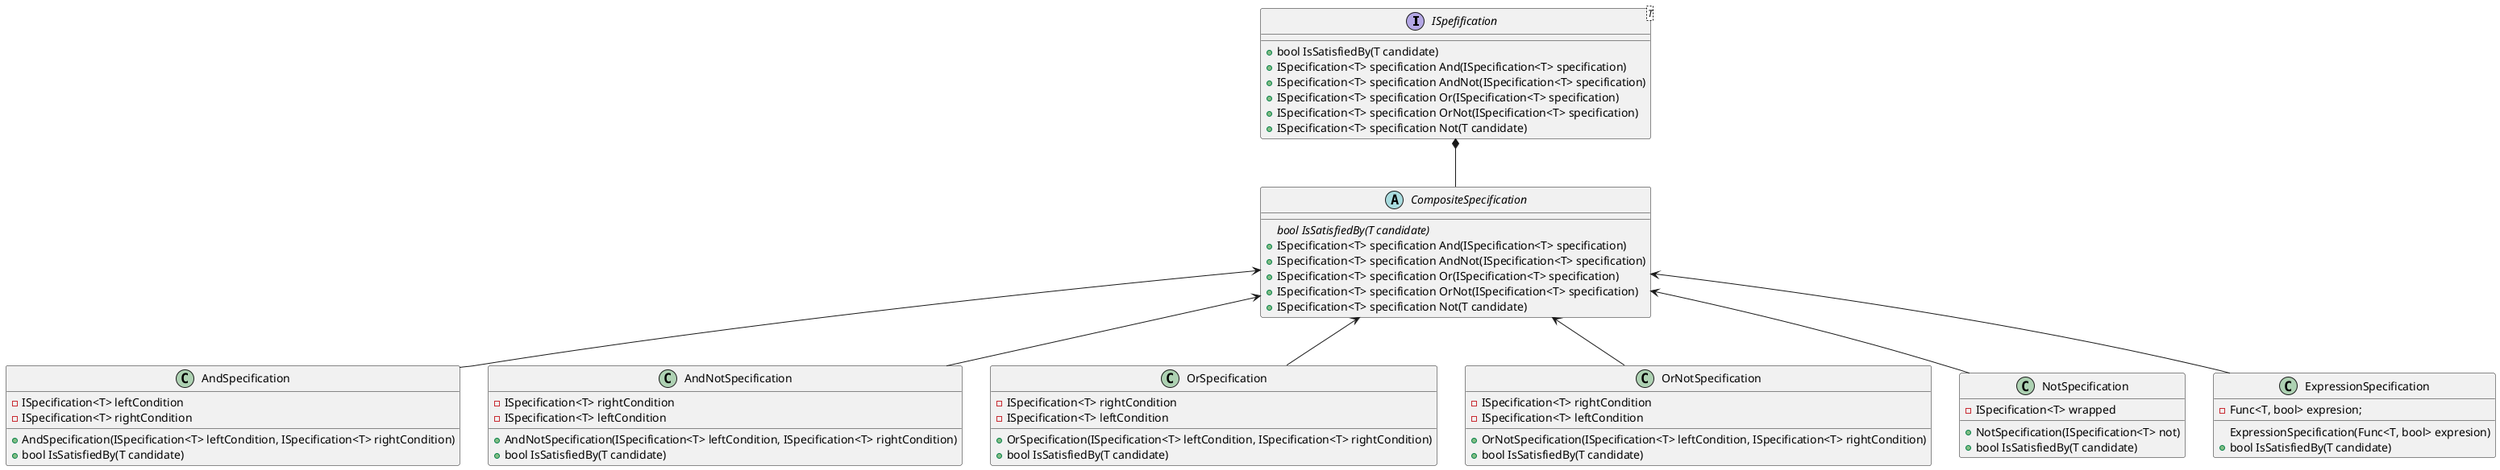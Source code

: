 @startuml specification-pattern

interface ISpefification<T> {
    + bool IsSatisfiedBy(T candidate)
    + ISpecification<T> specification And(ISpecification<T> specification)
    + ISpecification<T> specification AndNot(ISpecification<T> specification)
    + ISpecification<T> specification Or(ISpecification<T> specification)
    + ISpecification<T> specification OrNot(ISpecification<T> specification)
    + ISpecification<T> specification Not(T candidate)
}

abstract class CompositeSpecification {
    {abstract} bool IsSatisfiedBy(T candidate)
    + ISpecification<T> specification And(ISpecification<T> specification)
    + ISpecification<T> specification AndNot(ISpecification<T> specification)
    + ISpecification<T> specification Or(ISpecification<T> specification)
    + ISpecification<T> specification OrNot(ISpecification<T> specification)
    + ISpecification<T> specification Not(T candidate)
}

ISpefification *-- CompositeSpecification

class AndSpecification {
    - ISpecification<T> leftCondition
    - ISpecification<T> rightCondition
    + AndSpecification(ISpecification<T> leftCondition, ISpecification<T> rightCondition)
    + bool IsSatisfiedBy(T candidate)
}

class AndNotSpecification {
    - ISpecification<T> rightCondition
    - ISpecification<T> leftCondition
    + AndNotSpecification(ISpecification<T> leftCondition, ISpecification<T> rightCondition)
    + bool IsSatisfiedBy(T candidate)
}

class OrSpecification {
    - ISpecification<T> rightCondition
    - ISpecification<T> leftCondition
    + OrSpecification(ISpecification<T> leftCondition, ISpecification<T> rightCondition)
    + bool IsSatisfiedBy(T candidate)
}

class OrNotSpecification {
    - ISpecification<T> rightCondition
    - ISpecification<T> leftCondition
    + OrNotSpecification(ISpecification<T> leftCondition, ISpecification<T> rightCondition)
    + bool IsSatisfiedBy(T candidate)
}

class NotSpecification {
    - ISpecification<T> wrapped
    + NotSpecification(ISpecification<T> not)
    + bool IsSatisfiedBy(T candidate)
}

class ExpressionSpecification {
    - Func<T, bool> expresion;
    ExpressionSpecification(Func<T, bool> expresion)
    + bool IsSatisfiedBy(T candidate)
}

CompositeSpecification <-- AndSpecification
CompositeSpecification <-- AndNotSpecification
CompositeSpecification <-- OrSpecification
CompositeSpecification <-- OrNotSpecification
CompositeSpecification <-- NotSpecification
CompositeSpecification <-- ExpressionSpecification

@enduml